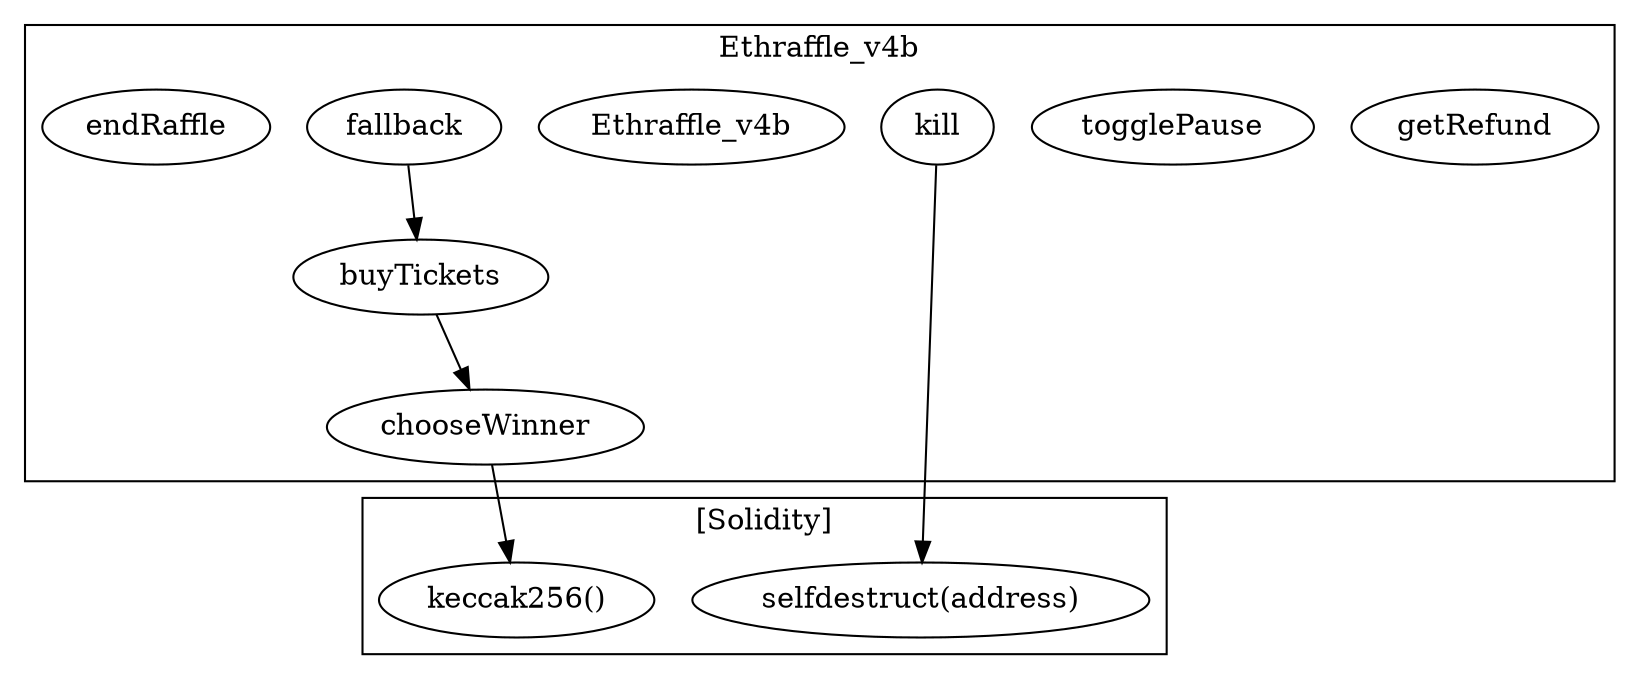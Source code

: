 strict digraph {
subgraph cluster_478_Ethraffle_v4b {
label = "Ethraffle_v4b"
"478_getRefund" [label="getRefund"]
"478_togglePause" [label="togglePause"]
"478_chooseWinner" [label="chooseWinner"]
"478_kill" [label="kill"]
"478_Ethraffle_v4b" [label="Ethraffle_v4b"]
"478_fallback" [label="fallback"]
"478_buyTickets" [label="buyTickets"]
"478_endRaffle" [label="endRaffle"]
"478_fallback" -> "478_buyTickets"
"478_buyTickets" -> "478_chooseWinner"
}subgraph cluster_solidity {
label = "[Solidity]"
"keccak256()" 
"selfdestruct(address)" 
"478_chooseWinner" -> "keccak256()"
"478_kill" -> "selfdestruct(address)"
}
}